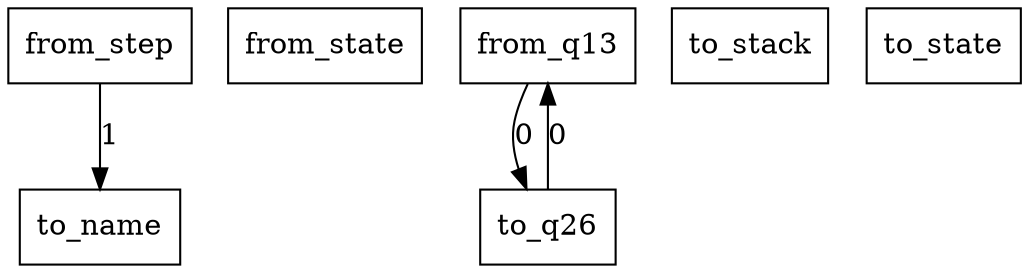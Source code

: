 digraph {
    graph [rankdir=TB
          ,bgcolor=transparent];
    node [shape=box
         ,fillcolor=white
         ,style=filled];
    0 [label=<from_step>];
    1 [label=<from_state>];
    2 [label=<from_q13>];
    3 [label=<to_name>];
    4 [label=<to_stack>];
    5 [label=<to_state>];
    6 [label=<to_q26>];
    0 -> 3 [label=1];
    2 -> 6 [label=0];
    6 -> 2 [label=0];
}